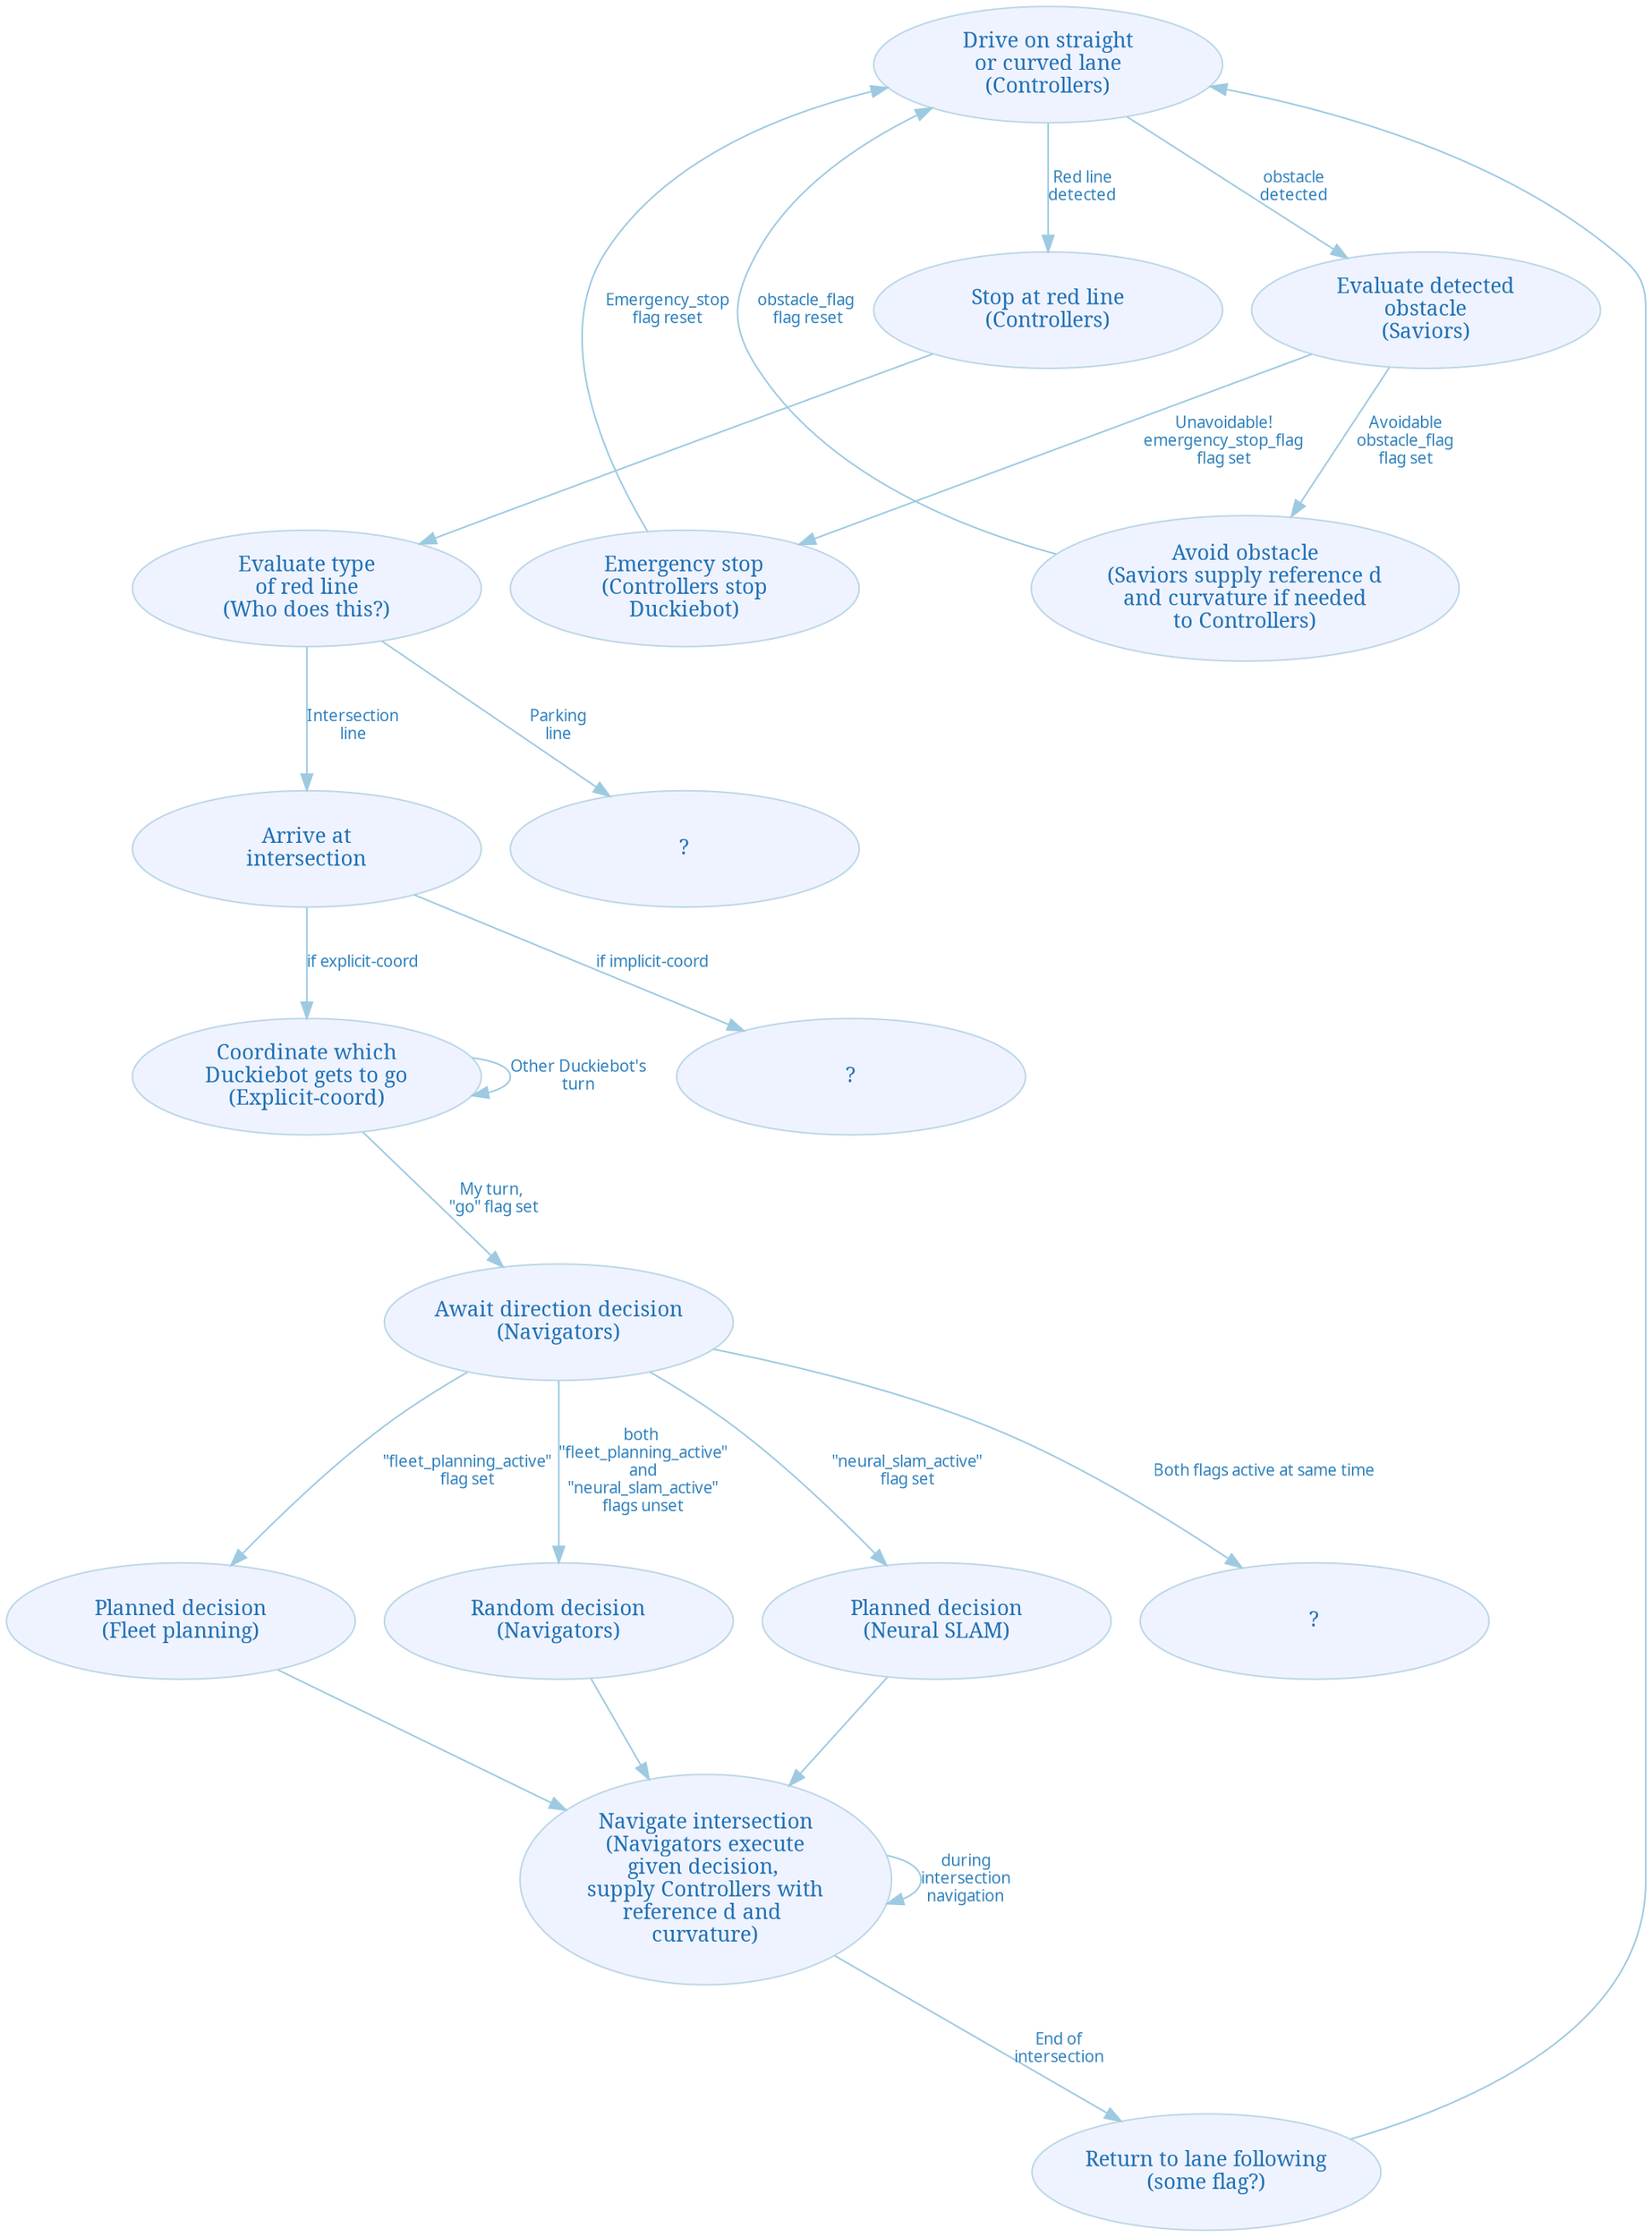 digraph G {
    ordering="out";
    ranksep="0.8";
    fontname="sans-serif";
    rank="same";
    penwidth="0.1";
    edge [comment="Wildcard edge", 
          fontname="sans-serif", 
          fontsize=10, 
          colorscheme="blues3", 
          color=2, 
          fontcolor=3];
    node [style="filled", 
          colorscheme="blues4", 
          color="2", 
          fontname="serif", 
          distortion="0.5", 
          width="3.0", 
          fontsize=13, 
          fillcolor="1", 
          fontcolor="4", 
          height="1.0"];
    "straight_lane" [label="Drive on straight
or curved lane
(Controllers)"];
    "emergency_stop" [label="Emergency stop
(Controllers stop
Duckiebot)"];
    "emergency_stop" -> "straight_lane"  [label="Emergency_stop
flag reset"];
    "avoid_obstacle" [label="Avoid obstacle
(Saviors supply reference d
and curvature if needed
to Controllers)"];
    "avoid_obstacle" -> "straight_lane"  [label="obstacle_flag 
flag reset"];
    "red_line" [label="Stop at red line
(Controllers)"];
    "straight_lane" -> "red_line"  [label="Red line
detected"];
    "intersection_arrive" [label="Arrive at
intersection"];
    "parking_arrive" [label="?"];
    "intersection_random" [label="Random decision
(Navigators)"];
    "intersection_fleet_plan" [label="Planned decision
(Fleet planning)"];
    "intersection_navigate" [label="Navigate intersection
(Navigators execute
given decision, 
supply Controllers with
reference d and 
curvature)"];
    "intersection_end" [label="Return to lane following
(some flag?)"];
    "intersection_navigate" -> "intersection_end"  [label="End of
intersection"];
    "intersection_end" -> "straight_lane";
    "intersection_coord_explicit" [label="Coordinate which
Duckiebot gets to go
(Explicit-coord)"];
    "intersection_coord_explicit" -> "intersection_coord_explicit"  [label="Other Duckiebot's
turn"];
    "intersection_decision" [label="Await direction decision
(Navigators)"];
    "intersection_coord_explicit" -> "intersection_decision"  [label="My turn, 
\"go\" flag set"];
    "intersection_decision" -> "intersection_fleet_plan"  [label="\"fleet_planning_active\"
flag set"];
    "intersection_decision" -> "intersection_random"  [label="both 
\"fleet_planning_active\"
and
\"neural_slam_active\"
flags unset"];
    "intersection_fleet_plan" -> "intersection_navigate";
    "intersection_random" -> "intersection_navigate";
    "intersection_arrive" -> "intersection_coord_explicit"  [label="if explicit-coord"];
    "intersection_implicit_coord" [label="?"];
    "intersection_arrive" -> "intersection_implicit_coord"  [label="if implicit-coord"];
    "obstacle_detected" [label="Evaluate detected
obstacle
(Saviors)"];
    "straight_lane" -> "obstacle_detected"  [label="obstacle
detected"];
    "obstacle_detected" -> "emergency_stop"  [label="Unavoidable!
emergency_stop_flag
flag set"];
    "obstacle_detected" -> "avoid_obstacle"  [label="Avoidable
obstacle_flag
flag set"];
    "intersection_neural_slam" [label="Planned decision
(Neural SLAM)"];
    "intersection_decision" -> "intersection_neural_slam"  [label="\"neural_slam_active\"
flag set"];
    "intersection_neural_slam" -> "intersection_navigate";
    "intersection_decision" -> "?"  [label="Both flags active at same time"];
    "red_line_decision" [label="Evaluate type
of red line
(Who does this?)"];
    "red_line" -> "red_line_decision";
    "red_line_decision" -> "intersection_arrive"  [label="Intersection
line"];
    "red_line_decision" -> "parking_arrive"  [label="Parking
line"];
    "intersection_navigate" -> "intersection_navigate"  [label="during
intersection
navigation"];
}
